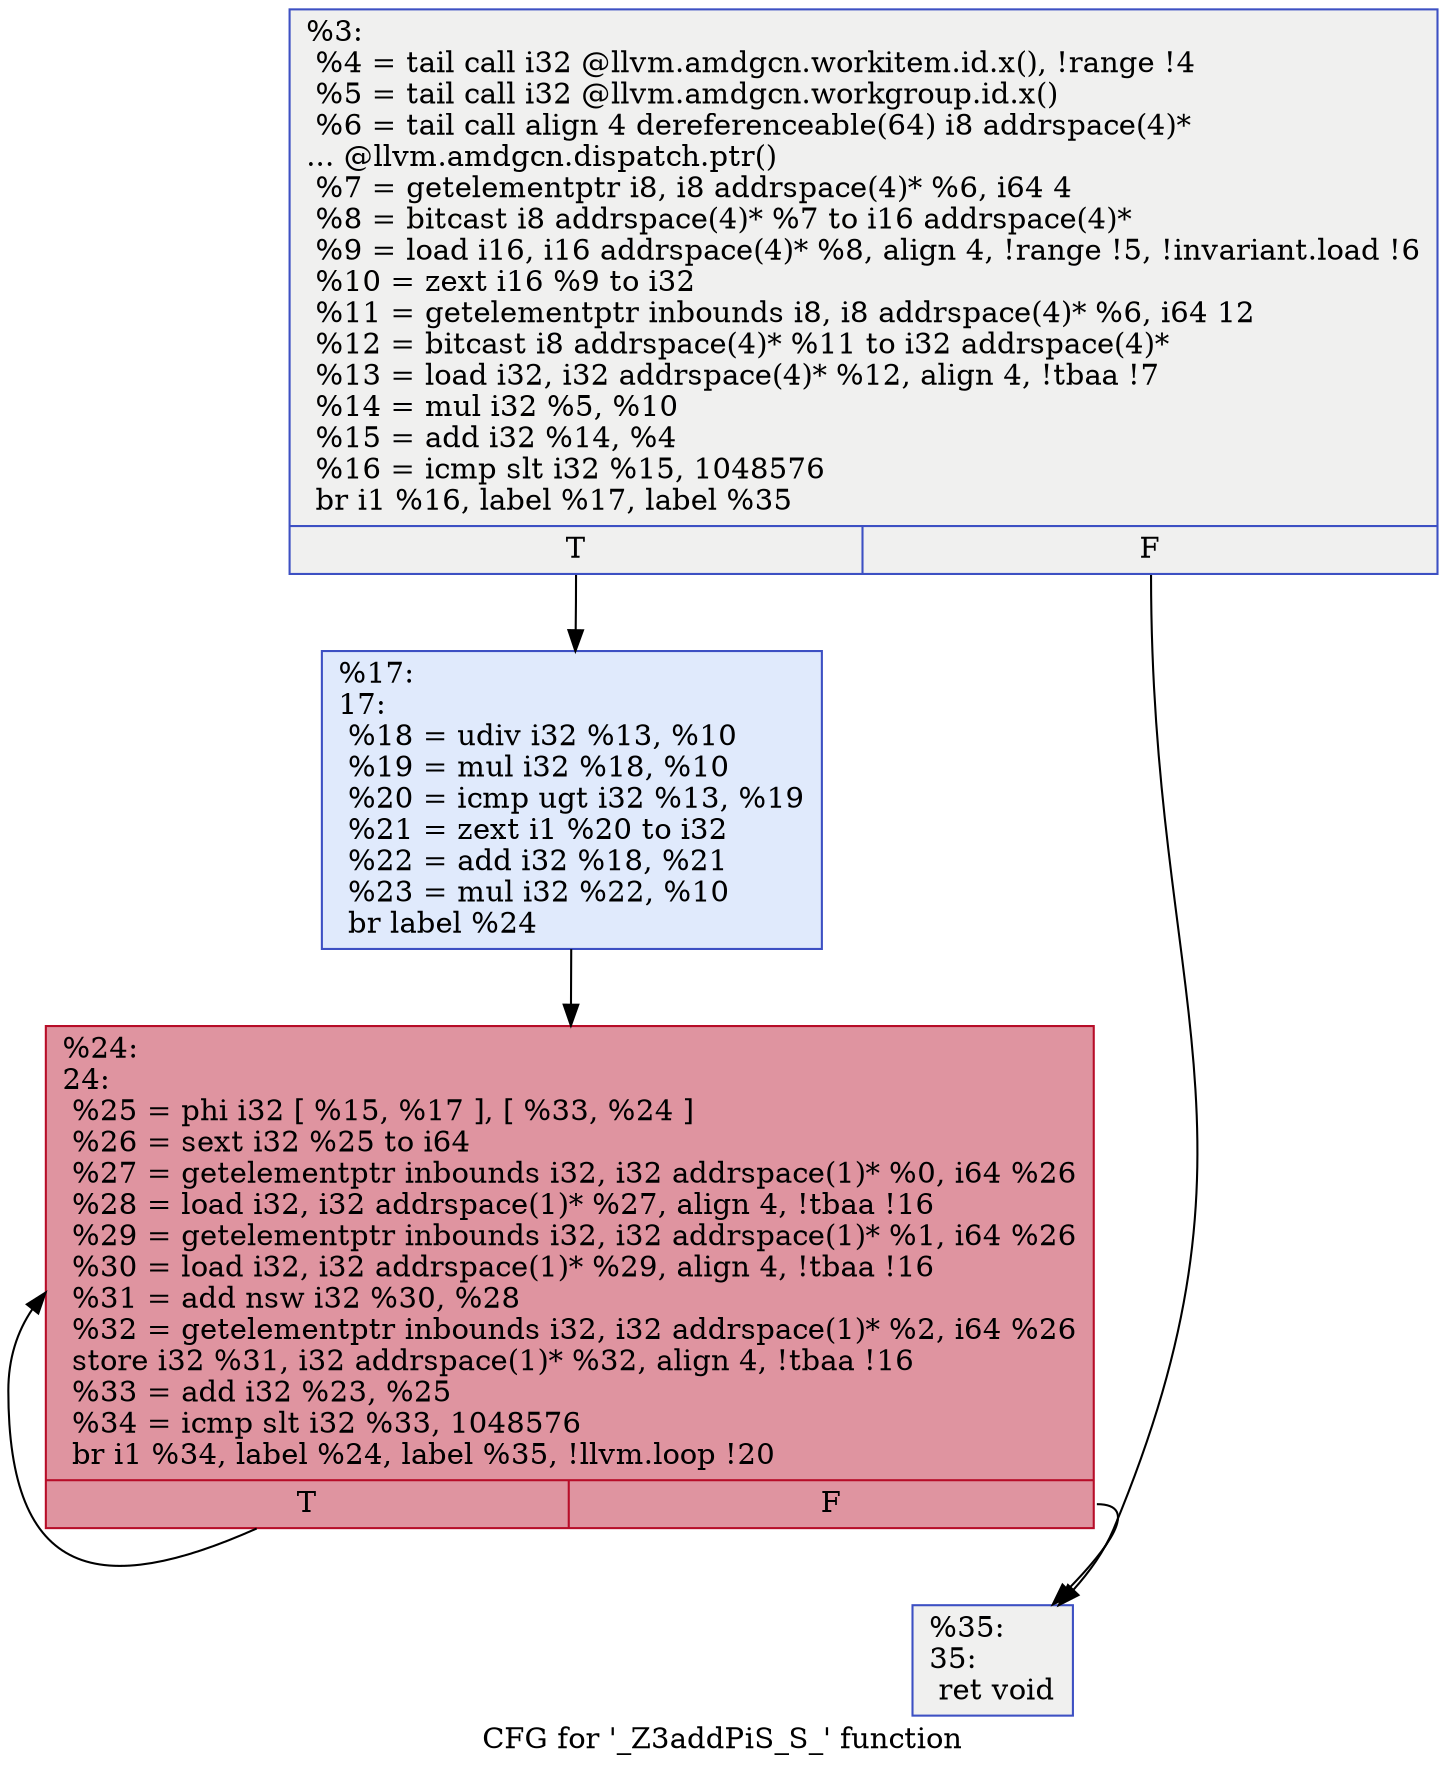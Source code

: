 digraph "CFG for '_Z3addPiS_S_' function" {
	label="CFG for '_Z3addPiS_S_' function";

	Node0x4652460 [shape=record,color="#3d50c3ff", style=filled, fillcolor="#dedcdb70",label="{%3:\l  %4 = tail call i32 @llvm.amdgcn.workitem.id.x(), !range !4\l  %5 = tail call i32 @llvm.amdgcn.workgroup.id.x()\l  %6 = tail call align 4 dereferenceable(64) i8 addrspace(4)*\l... @llvm.amdgcn.dispatch.ptr()\l  %7 = getelementptr i8, i8 addrspace(4)* %6, i64 4\l  %8 = bitcast i8 addrspace(4)* %7 to i16 addrspace(4)*\l  %9 = load i16, i16 addrspace(4)* %8, align 4, !range !5, !invariant.load !6\l  %10 = zext i16 %9 to i32\l  %11 = getelementptr inbounds i8, i8 addrspace(4)* %6, i64 12\l  %12 = bitcast i8 addrspace(4)* %11 to i32 addrspace(4)*\l  %13 = load i32, i32 addrspace(4)* %12, align 4, !tbaa !7\l  %14 = mul i32 %5, %10\l  %15 = add i32 %14, %4\l  %16 = icmp slt i32 %15, 1048576\l  br i1 %16, label %17, label %35\l|{<s0>T|<s1>F}}"];
	Node0x4652460:s0 -> Node0x4653200;
	Node0x4652460:s1 -> Node0x4653dc0;
	Node0x4653200 [shape=record,color="#3d50c3ff", style=filled, fillcolor="#b9d0f970",label="{%17:\l17:                                               \l  %18 = udiv i32 %13, %10\l  %19 = mul i32 %18, %10\l  %20 = icmp ugt i32 %13, %19\l  %21 = zext i1 %20 to i32\l  %22 = add i32 %18, %21\l  %23 = mul i32 %22, %10\l  br label %24\l}"];
	Node0x4653200 -> Node0x4654bf0;
	Node0x4654bf0 [shape=record,color="#b70d28ff", style=filled, fillcolor="#b70d2870",label="{%24:\l24:                                               \l  %25 = phi i32 [ %15, %17 ], [ %33, %24 ]\l  %26 = sext i32 %25 to i64\l  %27 = getelementptr inbounds i32, i32 addrspace(1)* %0, i64 %26\l  %28 = load i32, i32 addrspace(1)* %27, align 4, !tbaa !16\l  %29 = getelementptr inbounds i32, i32 addrspace(1)* %1, i64 %26\l  %30 = load i32, i32 addrspace(1)* %29, align 4, !tbaa !16\l  %31 = add nsw i32 %30, %28\l  %32 = getelementptr inbounds i32, i32 addrspace(1)* %2, i64 %26\l  store i32 %31, i32 addrspace(1)* %32, align 4, !tbaa !16\l  %33 = add i32 %23, %25\l  %34 = icmp slt i32 %33, 1048576\l  br i1 %34, label %24, label %35, !llvm.loop !20\l|{<s0>T|<s1>F}}"];
	Node0x4654bf0:s0 -> Node0x4654bf0;
	Node0x4654bf0:s1 -> Node0x4653dc0;
	Node0x4653dc0 [shape=record,color="#3d50c3ff", style=filled, fillcolor="#dedcdb70",label="{%35:\l35:                                               \l  ret void\l}"];
}
